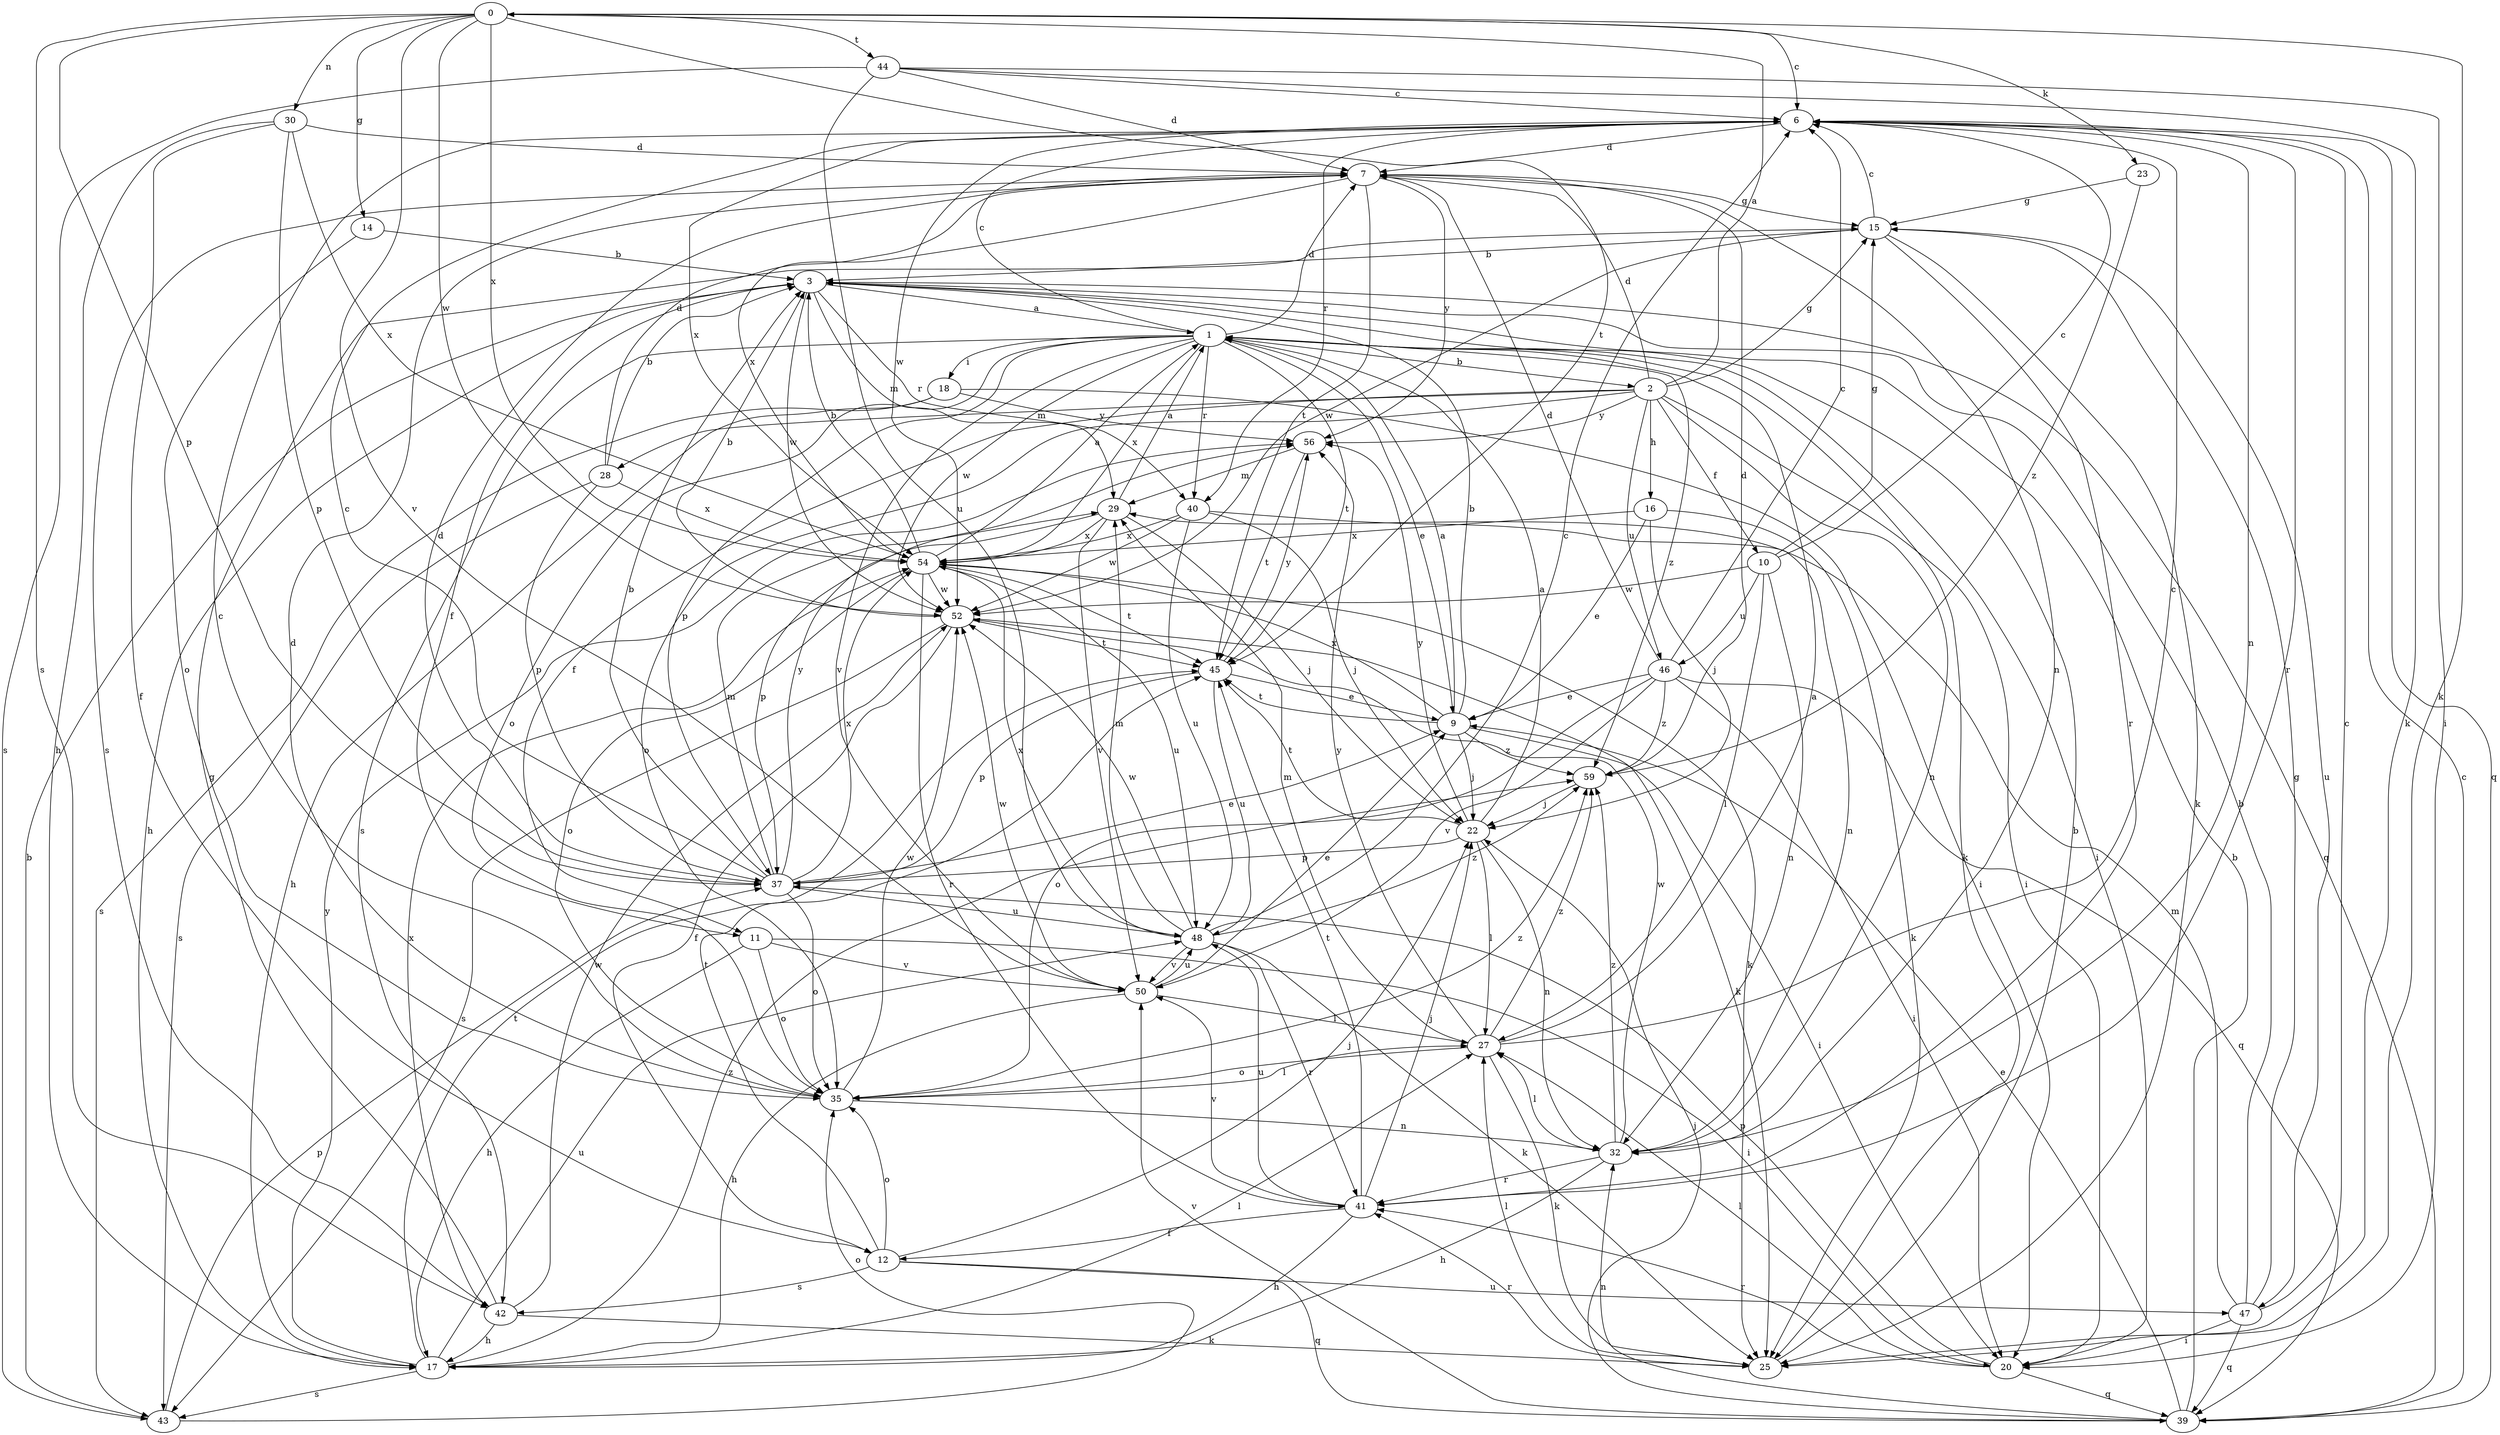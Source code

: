 strict digraph  {
0;
1;
2;
3;
6;
7;
9;
10;
11;
12;
14;
15;
16;
17;
18;
20;
22;
23;
25;
27;
28;
29;
30;
32;
35;
37;
39;
40;
41;
42;
43;
44;
45;
46;
47;
48;
50;
52;
54;
56;
59;
0 -> 6  [label=c];
0 -> 14  [label=g];
0 -> 23  [label=k];
0 -> 25  [label=k];
0 -> 30  [label=n];
0 -> 37  [label=p];
0 -> 42  [label=s];
0 -> 44  [label=t];
0 -> 45  [label=t];
0 -> 50  [label=v];
0 -> 52  [label=w];
0 -> 54  [label=x];
1 -> 2  [label=b];
1 -> 6  [label=c];
1 -> 7  [label=d];
1 -> 9  [label=e];
1 -> 18  [label=i];
1 -> 20  [label=i];
1 -> 25  [label=k];
1 -> 35  [label=o];
1 -> 37  [label=p];
1 -> 40  [label=r];
1 -> 42  [label=s];
1 -> 45  [label=t];
1 -> 50  [label=v];
1 -> 52  [label=w];
1 -> 54  [label=x];
1 -> 59  [label=z];
2 -> 0  [label=a];
2 -> 7  [label=d];
2 -> 10  [label=f];
2 -> 11  [label=f];
2 -> 15  [label=g];
2 -> 16  [label=h];
2 -> 20  [label=i];
2 -> 28  [label=m];
2 -> 32  [label=n];
2 -> 35  [label=o];
2 -> 46  [label=u];
2 -> 56  [label=y];
3 -> 1  [label=a];
3 -> 11  [label=f];
3 -> 17  [label=h];
3 -> 29  [label=m];
3 -> 39  [label=q];
3 -> 40  [label=r];
3 -> 52  [label=w];
6 -> 7  [label=d];
6 -> 32  [label=n];
6 -> 39  [label=q];
6 -> 40  [label=r];
6 -> 41  [label=r];
6 -> 52  [label=w];
6 -> 54  [label=x];
7 -> 15  [label=g];
7 -> 32  [label=n];
7 -> 42  [label=s];
7 -> 45  [label=t];
7 -> 54  [label=x];
7 -> 56  [label=y];
9 -> 1  [label=a];
9 -> 3  [label=b];
9 -> 20  [label=i];
9 -> 22  [label=j];
9 -> 45  [label=t];
9 -> 54  [label=x];
9 -> 59  [label=z];
10 -> 6  [label=c];
10 -> 15  [label=g];
10 -> 27  [label=l];
10 -> 32  [label=n];
10 -> 46  [label=u];
10 -> 52  [label=w];
11 -> 17  [label=h];
11 -> 20  [label=i];
11 -> 35  [label=o];
11 -> 50  [label=v];
12 -> 22  [label=j];
12 -> 35  [label=o];
12 -> 39  [label=q];
12 -> 42  [label=s];
12 -> 45  [label=t];
12 -> 47  [label=u];
14 -> 3  [label=b];
14 -> 35  [label=o];
15 -> 3  [label=b];
15 -> 6  [label=c];
15 -> 25  [label=k];
15 -> 41  [label=r];
15 -> 47  [label=u];
15 -> 52  [label=w];
16 -> 9  [label=e];
16 -> 22  [label=j];
16 -> 25  [label=k];
16 -> 54  [label=x];
17 -> 27  [label=l];
17 -> 43  [label=s];
17 -> 45  [label=t];
17 -> 48  [label=u];
17 -> 56  [label=y];
17 -> 59  [label=z];
18 -> 17  [label=h];
18 -> 20  [label=i];
18 -> 43  [label=s];
18 -> 56  [label=y];
20 -> 27  [label=l];
20 -> 37  [label=p];
20 -> 39  [label=q];
20 -> 41  [label=r];
22 -> 1  [label=a];
22 -> 27  [label=l];
22 -> 32  [label=n];
22 -> 37  [label=p];
22 -> 45  [label=t];
22 -> 56  [label=y];
23 -> 15  [label=g];
23 -> 59  [label=z];
25 -> 3  [label=b];
25 -> 27  [label=l];
25 -> 41  [label=r];
27 -> 1  [label=a];
27 -> 6  [label=c];
27 -> 25  [label=k];
27 -> 29  [label=m];
27 -> 35  [label=o];
27 -> 56  [label=y];
27 -> 59  [label=z];
28 -> 3  [label=b];
28 -> 7  [label=d];
28 -> 37  [label=p];
28 -> 43  [label=s];
28 -> 54  [label=x];
29 -> 1  [label=a];
29 -> 22  [label=j];
29 -> 37  [label=p];
29 -> 50  [label=v];
29 -> 54  [label=x];
30 -> 7  [label=d];
30 -> 12  [label=f];
30 -> 17  [label=h];
30 -> 37  [label=p];
30 -> 54  [label=x];
32 -> 17  [label=h];
32 -> 27  [label=l];
32 -> 41  [label=r];
32 -> 52  [label=w];
32 -> 59  [label=z];
35 -> 6  [label=c];
35 -> 7  [label=d];
35 -> 27  [label=l];
35 -> 32  [label=n];
35 -> 52  [label=w];
35 -> 59  [label=z];
37 -> 3  [label=b];
37 -> 6  [label=c];
37 -> 7  [label=d];
37 -> 9  [label=e];
37 -> 29  [label=m];
37 -> 35  [label=o];
37 -> 48  [label=u];
37 -> 54  [label=x];
37 -> 56  [label=y];
39 -> 3  [label=b];
39 -> 6  [label=c];
39 -> 9  [label=e];
39 -> 22  [label=j];
39 -> 32  [label=n];
39 -> 50  [label=v];
40 -> 22  [label=j];
40 -> 32  [label=n];
40 -> 48  [label=u];
40 -> 52  [label=w];
40 -> 54  [label=x];
41 -> 12  [label=f];
41 -> 17  [label=h];
41 -> 22  [label=j];
41 -> 45  [label=t];
41 -> 48  [label=u];
41 -> 50  [label=v];
42 -> 15  [label=g];
42 -> 17  [label=h];
42 -> 25  [label=k];
42 -> 52  [label=w];
42 -> 54  [label=x];
43 -> 3  [label=b];
43 -> 35  [label=o];
43 -> 37  [label=p];
44 -> 6  [label=c];
44 -> 7  [label=d];
44 -> 20  [label=i];
44 -> 25  [label=k];
44 -> 43  [label=s];
44 -> 48  [label=u];
45 -> 9  [label=e];
45 -> 37  [label=p];
45 -> 48  [label=u];
45 -> 56  [label=y];
46 -> 6  [label=c];
46 -> 7  [label=d];
46 -> 9  [label=e];
46 -> 20  [label=i];
46 -> 35  [label=o];
46 -> 39  [label=q];
46 -> 50  [label=v];
46 -> 59  [label=z];
47 -> 3  [label=b];
47 -> 6  [label=c];
47 -> 15  [label=g];
47 -> 20  [label=i];
47 -> 29  [label=m];
47 -> 39  [label=q];
48 -> 6  [label=c];
48 -> 25  [label=k];
48 -> 29  [label=m];
48 -> 41  [label=r];
48 -> 50  [label=v];
48 -> 52  [label=w];
48 -> 54  [label=x];
48 -> 59  [label=z];
50 -> 9  [label=e];
50 -> 17  [label=h];
50 -> 27  [label=l];
50 -> 48  [label=u];
50 -> 52  [label=w];
52 -> 3  [label=b];
52 -> 12  [label=f];
52 -> 25  [label=k];
52 -> 43  [label=s];
52 -> 45  [label=t];
54 -> 1  [label=a];
54 -> 3  [label=b];
54 -> 25  [label=k];
54 -> 35  [label=o];
54 -> 41  [label=r];
54 -> 45  [label=t];
54 -> 48  [label=u];
54 -> 52  [label=w];
56 -> 29  [label=m];
56 -> 45  [label=t];
59 -> 7  [label=d];
59 -> 22  [label=j];
}
